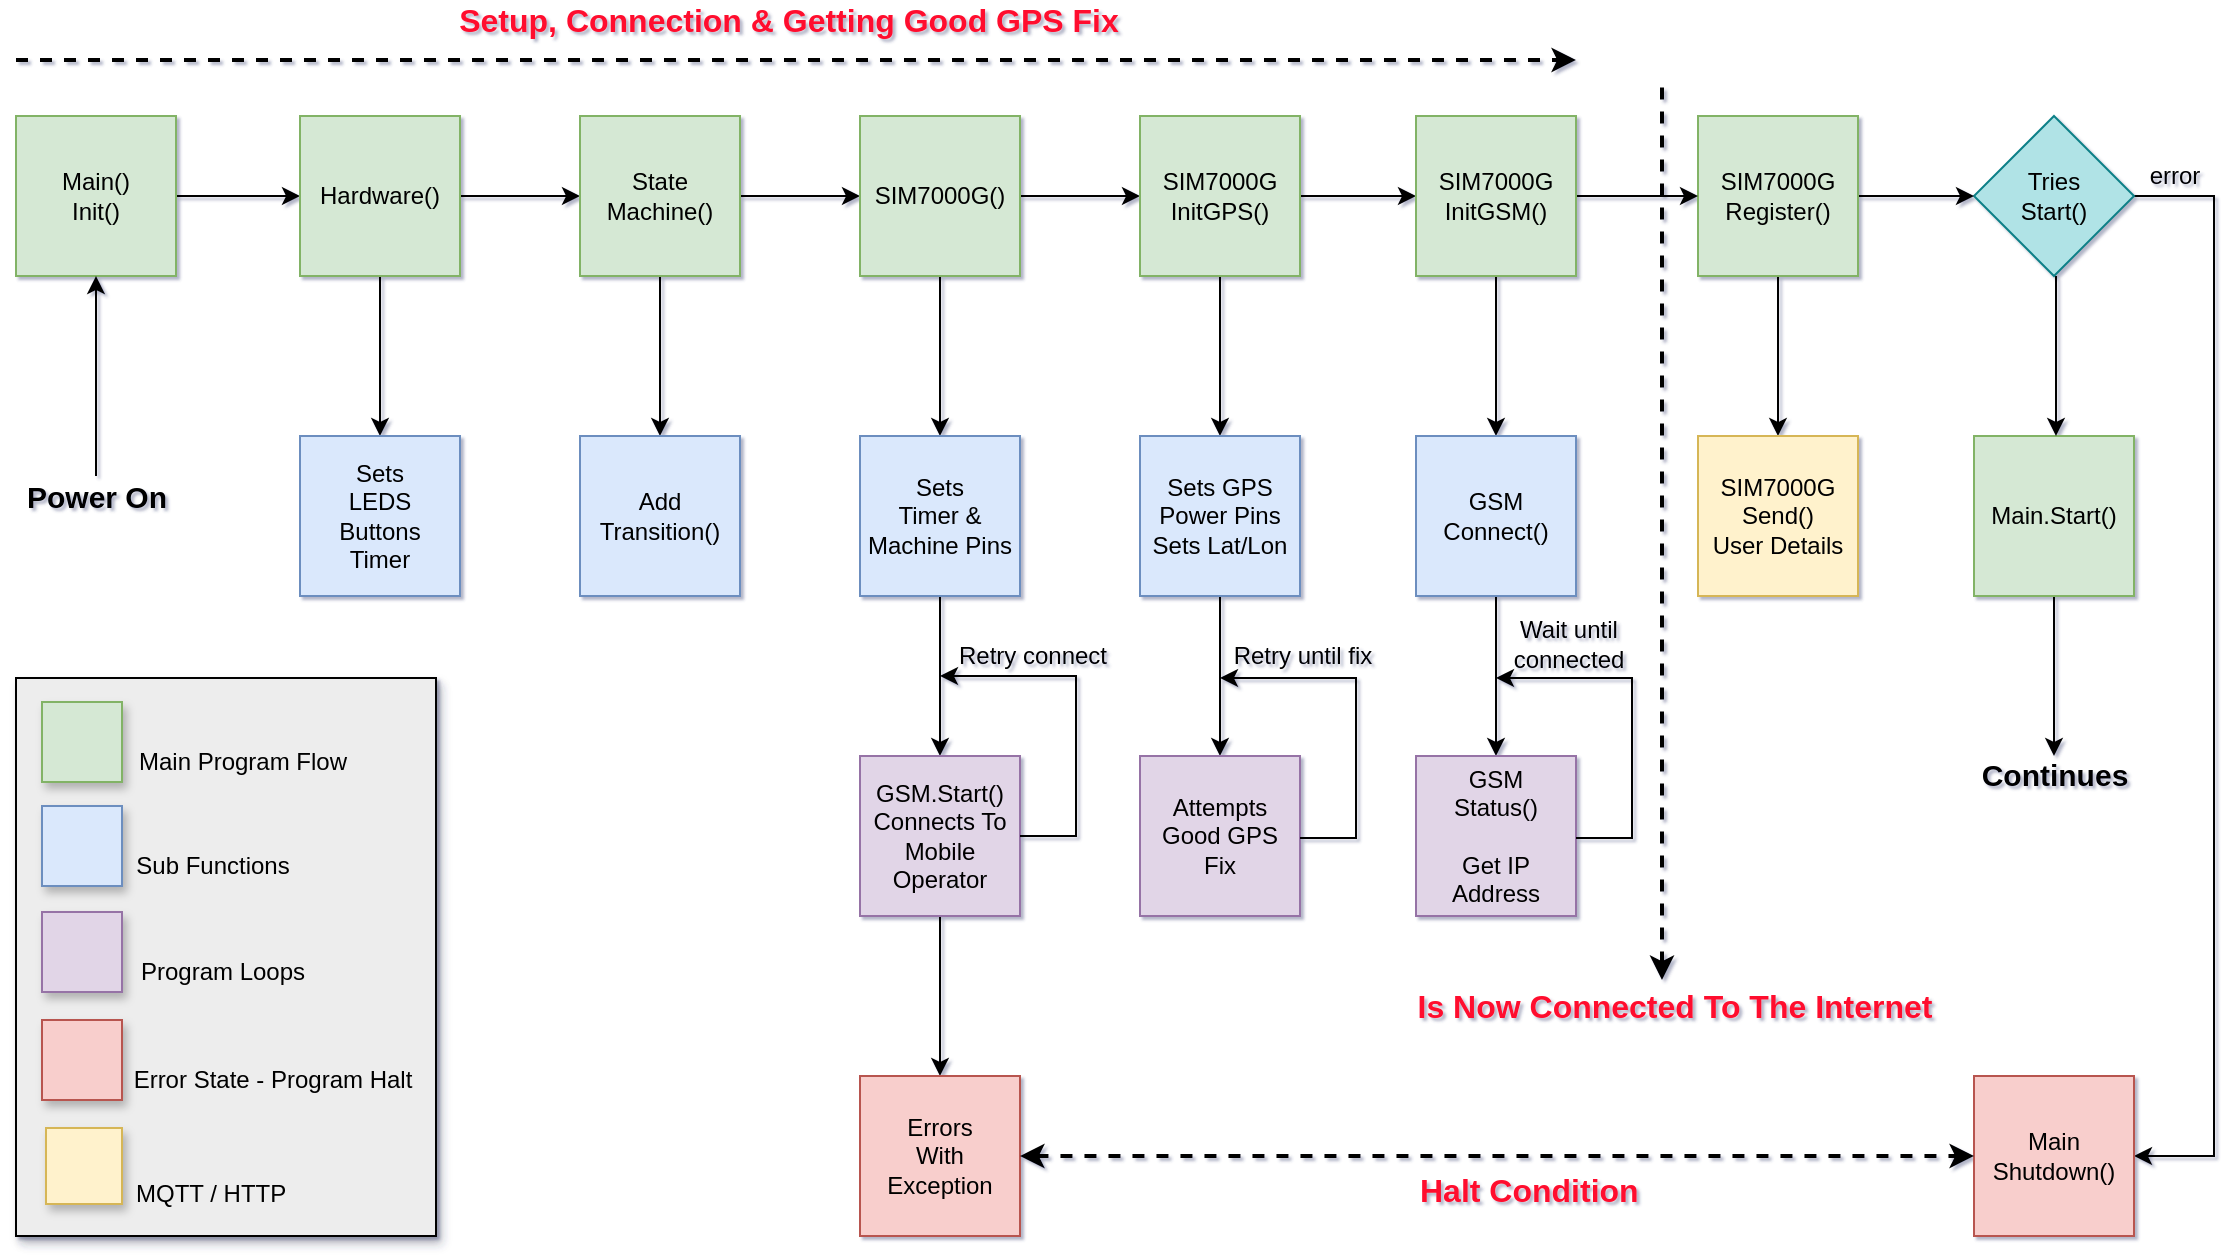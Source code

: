 <mxfile version="16.5.1" type="device"><diagram id="YP6MfUQKKnNm2DwwdcMG" name="Page-1"><mxGraphModel dx="1368" dy="878" grid="1" gridSize="10" guides="1" tooltips="1" connect="1" arrows="1" fold="1" page="1" pageScale="1" pageWidth="1169" pageHeight="827" math="0" shadow="1"><root><mxCell id="0"/><mxCell id="1" parent="0"/><mxCell id="TdlJrOMSgVkkrwS6ZZSj-10" value="" style="rounded=0;whiteSpace=wrap;html=1;fontSize=16;gradientColor=none;shadow=1;fillColor=#EDEDED;" vertex="1" parent="1"><mxGeometry x="40" y="369" width="210" height="279" as="geometry"/></mxCell><mxCell id="U00drlHAvI_l8ygT_lff-9" style="edgeStyle=orthogonalEdgeStyle;rounded=0;orthogonalLoop=1;jettySize=auto;html=1;entryX=0;entryY=0.5;entryDx=0;entryDy=0;" parent="1" source="U00drlHAvI_l8ygT_lff-1" target="U00drlHAvI_l8ygT_lff-7" edge="1"><mxGeometry relative="1" as="geometry"/></mxCell><mxCell id="U00drlHAvI_l8ygT_lff-1" value="Main()&lt;br&gt;Init()" style="whiteSpace=wrap;html=1;aspect=fixed;fillColor=#d5e8d4;strokeColor=#82b366;gradientColor=none;" parent="1" vertex="1"><mxGeometry x="40" y="88" width="80" height="80" as="geometry"/></mxCell><mxCell id="U00drlHAvI_l8ygT_lff-42" style="edgeStyle=orthogonalEdgeStyle;rounded=0;orthogonalLoop=1;jettySize=auto;html=1;" parent="1" source="U00drlHAvI_l8ygT_lff-2" edge="1"><mxGeometry relative="1" as="geometry"><mxPoint x="1059" y="408" as="targetPoint"/></mxGeometry></mxCell><mxCell id="U00drlHAvI_l8ygT_lff-2" value="Main.Start()" style="whiteSpace=wrap;html=1;aspect=fixed;fillColor=#d5e8d4;strokeColor=#82b366;" parent="1" vertex="1"><mxGeometry x="1019" y="248" width="80" height="80" as="geometry"/></mxCell><mxCell id="U00drlHAvI_l8ygT_lff-4" style="edgeStyle=orthogonalEdgeStyle;rounded=0;orthogonalLoop=1;jettySize=auto;html=1;entryX=0.5;entryY=0;entryDx=0;entryDy=0;" parent="1" edge="1"><mxGeometry relative="1" as="geometry"><mxPoint x="1060" y="168" as="sourcePoint"/><mxPoint x="1060" y="248" as="targetPoint"/></mxGeometry></mxCell><mxCell id="U00drlHAvI_l8ygT_lff-35" style="edgeStyle=orthogonalEdgeStyle;rounded=0;orthogonalLoop=1;jettySize=auto;html=1;entryX=1;entryY=0.5;entryDx=0;entryDy=0;" parent="1" source="U00drlHAvI_l8ygT_lff-3" target="U00drlHAvI_l8ygT_lff-34" edge="1"><mxGeometry relative="1" as="geometry"><Array as="points"><mxPoint x="1139" y="128"/><mxPoint x="1139" y="608"/></Array></mxGeometry></mxCell><mxCell id="U00drlHAvI_l8ygT_lff-3" value="Tries&lt;br&gt;Start()" style="rhombus;whiteSpace=wrap;html=1;fillColor=#b0e3e6;strokeColor=#0e8088;" parent="1" vertex="1"><mxGeometry x="1019" y="88" width="80" height="80" as="geometry"/></mxCell><mxCell id="U00drlHAvI_l8ygT_lff-6" value="error" style="text;html=1;align=center;verticalAlign=middle;resizable=0;points=[];autosize=1;strokeColor=none;fillColor=none;" parent="1" vertex="1"><mxGeometry x="1099" y="108" width="40" height="20" as="geometry"/></mxCell><mxCell id="U00drlHAvI_l8ygT_lff-10" style="edgeStyle=orthogonalEdgeStyle;rounded=0;orthogonalLoop=1;jettySize=auto;html=1;" parent="1" source="U00drlHAvI_l8ygT_lff-7" target="U00drlHAvI_l8ygT_lff-8" edge="1"><mxGeometry relative="1" as="geometry"/></mxCell><mxCell id="U00drlHAvI_l8ygT_lff-14" style="edgeStyle=orthogonalEdgeStyle;rounded=0;orthogonalLoop=1;jettySize=auto;html=1;entryX=0;entryY=0.5;entryDx=0;entryDy=0;" parent="1" source="U00drlHAvI_l8ygT_lff-7" target="U00drlHAvI_l8ygT_lff-11" edge="1"><mxGeometry relative="1" as="geometry"/></mxCell><mxCell id="U00drlHAvI_l8ygT_lff-7" value="Hardware()" style="whiteSpace=wrap;html=1;aspect=fixed;fillColor=#d5e8d4;strokeColor=#82b366;" parent="1" vertex="1"><mxGeometry x="182" y="88" width="80" height="80" as="geometry"/></mxCell><mxCell id="U00drlHAvI_l8ygT_lff-8" value="Sets&lt;br&gt;LEDS&lt;br&gt;Buttons&lt;br&gt;Timer" style="whiteSpace=wrap;html=1;aspect=fixed;fillColor=#dae8fc;strokeColor=#6c8ebf;" parent="1" vertex="1"><mxGeometry x="182" y="248" width="80" height="80" as="geometry"/></mxCell><mxCell id="U00drlHAvI_l8ygT_lff-13" style="edgeStyle=orthogonalEdgeStyle;rounded=0;orthogonalLoop=1;jettySize=auto;html=1;entryX=0.5;entryY=0;entryDx=0;entryDy=0;" parent="1" source="U00drlHAvI_l8ygT_lff-11" target="U00drlHAvI_l8ygT_lff-12" edge="1"><mxGeometry relative="1" as="geometry"/></mxCell><mxCell id="U00drlHAvI_l8ygT_lff-16" style="edgeStyle=orthogonalEdgeStyle;rounded=0;orthogonalLoop=1;jettySize=auto;html=1;entryX=0;entryY=0.5;entryDx=0;entryDy=0;" parent="1" source="U00drlHAvI_l8ygT_lff-11" target="U00drlHAvI_l8ygT_lff-15" edge="1"><mxGeometry relative="1" as="geometry"/></mxCell><mxCell id="U00drlHAvI_l8ygT_lff-11" value="State&lt;br&gt;Machine()" style="whiteSpace=wrap;html=1;aspect=fixed;fillColor=#d5e8d4;strokeColor=#82b366;" parent="1" vertex="1"><mxGeometry x="322" y="88" width="80" height="80" as="geometry"/></mxCell><mxCell id="U00drlHAvI_l8ygT_lff-12" value="Add&lt;br&gt;Transition()" style="whiteSpace=wrap;html=1;aspect=fixed;fillColor=#dae8fc;strokeColor=#6c8ebf;" parent="1" vertex="1"><mxGeometry x="322" y="248" width="80" height="80" as="geometry"/></mxCell><mxCell id="U00drlHAvI_l8ygT_lff-24" style="edgeStyle=orthogonalEdgeStyle;rounded=0;orthogonalLoop=1;jettySize=auto;html=1;exitX=0.5;exitY=1;exitDx=0;exitDy=0;entryX=0.5;entryY=0;entryDx=0;entryDy=0;" parent="1" source="U00drlHAvI_l8ygT_lff-15" target="U00drlHAvI_l8ygT_lff-17" edge="1"><mxGeometry relative="1" as="geometry"/></mxCell><mxCell id="U00drlHAvI_l8ygT_lff-26" style="edgeStyle=orthogonalEdgeStyle;rounded=0;orthogonalLoop=1;jettySize=auto;html=1;entryX=0;entryY=0.5;entryDx=0;entryDy=0;" parent="1" source="U00drlHAvI_l8ygT_lff-15" target="U00drlHAvI_l8ygT_lff-25" edge="1"><mxGeometry relative="1" as="geometry"/></mxCell><mxCell id="U00drlHAvI_l8ygT_lff-15" value="SIM7000G()" style="whiteSpace=wrap;html=1;aspect=fixed;fillColor=#d5e8d4;strokeColor=#82b366;" parent="1" vertex="1"><mxGeometry x="462" y="88" width="80" height="80" as="geometry"/></mxCell><mxCell id="U00drlHAvI_l8ygT_lff-19" style="edgeStyle=orthogonalEdgeStyle;rounded=0;orthogonalLoop=1;jettySize=auto;html=1;entryX=0.5;entryY=0;entryDx=0;entryDy=0;" parent="1" source="U00drlHAvI_l8ygT_lff-17" target="U00drlHAvI_l8ygT_lff-18" edge="1"><mxGeometry relative="1" as="geometry"/></mxCell><mxCell id="U00drlHAvI_l8ygT_lff-17" value="Sets&lt;br&gt;Timer &amp;amp;&lt;br&gt;Machine Pins" style="whiteSpace=wrap;html=1;aspect=fixed;fillColor=#dae8fc;strokeColor=#6c8ebf;" parent="1" vertex="1"><mxGeometry x="462" y="248" width="80" height="80" as="geometry"/></mxCell><mxCell id="U00drlHAvI_l8ygT_lff-23" style="edgeStyle=orthogonalEdgeStyle;rounded=0;orthogonalLoop=1;jettySize=auto;html=1;entryX=0.5;entryY=0;entryDx=0;entryDy=0;" parent="1" source="U00drlHAvI_l8ygT_lff-18" target="U00drlHAvI_l8ygT_lff-22" edge="1"><mxGeometry relative="1" as="geometry"/></mxCell><mxCell id="U00drlHAvI_l8ygT_lff-18" value="GSM.Start()&lt;br&gt;Connects To&lt;br&gt;Mobile&lt;br&gt;Operator" style="whiteSpace=wrap;html=1;aspect=fixed;fillColor=#e1d5e7;strokeColor=#9673a6;" parent="1" vertex="1"><mxGeometry x="462" y="408" width="80" height="80" as="geometry"/></mxCell><mxCell id="U00drlHAvI_l8ygT_lff-20" value="" style="endArrow=classic;html=1;rounded=0;exitX=1;exitY=0.5;exitDx=0;exitDy=0;" parent="1" source="U00drlHAvI_l8ygT_lff-18" edge="1"><mxGeometry width="50" height="50" relative="1" as="geometry"><mxPoint x="422" y="398" as="sourcePoint"/><mxPoint x="502" y="368" as="targetPoint"/><Array as="points"><mxPoint x="570" y="448"/><mxPoint x="570" y="418"/><mxPoint x="570" y="368"/></Array></mxGeometry></mxCell><mxCell id="U00drlHAvI_l8ygT_lff-21" value="Retry connect" style="text;html=1;align=center;verticalAlign=middle;resizable=0;points=[];autosize=1;strokeColor=none;fillColor=none;" parent="1" vertex="1"><mxGeometry x="503" y="348" width="90" height="20" as="geometry"/></mxCell><mxCell id="U00drlHAvI_l8ygT_lff-22" value="Errors&lt;br&gt;With&lt;br&gt;Exception" style="whiteSpace=wrap;html=1;aspect=fixed;fillColor=#f8cecc;strokeColor=#b85450;" parent="1" vertex="1"><mxGeometry x="462" y="568" width="80" height="80" as="geometry"/></mxCell><mxCell id="U00drlHAvI_l8ygT_lff-28" style="edgeStyle=orthogonalEdgeStyle;rounded=0;orthogonalLoop=1;jettySize=auto;html=1;entryX=0.5;entryY=0;entryDx=0;entryDy=0;" parent="1" source="U00drlHAvI_l8ygT_lff-25" target="U00drlHAvI_l8ygT_lff-27" edge="1"><mxGeometry relative="1" as="geometry"/></mxCell><mxCell id="Hc01yn0TxI8XJFy_XOo_-10" value="" style="edgeStyle=orthogonalEdgeStyle;rounded=0;orthogonalLoop=1;jettySize=auto;html=1;" parent="1" source="U00drlHAvI_l8ygT_lff-25" target="Hc01yn0TxI8XJFy_XOo_-4" edge="1"><mxGeometry relative="1" as="geometry"/></mxCell><mxCell id="U00drlHAvI_l8ygT_lff-25" value="SIM7000G&lt;br&gt;InitGPS()" style="whiteSpace=wrap;html=1;aspect=fixed;fillColor=#d5e8d4;strokeColor=#82b366;" parent="1" vertex="1"><mxGeometry x="602" y="88" width="80" height="80" as="geometry"/></mxCell><mxCell id="U00drlHAvI_l8ygT_lff-37" style="edgeStyle=orthogonalEdgeStyle;rounded=0;orthogonalLoop=1;jettySize=auto;html=1;entryX=0.5;entryY=0;entryDx=0;entryDy=0;" parent="1" source="U00drlHAvI_l8ygT_lff-27" target="U00drlHAvI_l8ygT_lff-36" edge="1"><mxGeometry relative="1" as="geometry"/></mxCell><mxCell id="U00drlHAvI_l8ygT_lff-27" value="Sets GPS&lt;br&gt;Power Pins&lt;br&gt;Sets Lat/Lon" style="whiteSpace=wrap;html=1;aspect=fixed;fillColor=#dae8fc;strokeColor=#6c8ebf;" parent="1" vertex="1"><mxGeometry x="602" y="248" width="80" height="80" as="geometry"/></mxCell><mxCell id="U00drlHAvI_l8ygT_lff-31" style="edgeStyle=orthogonalEdgeStyle;rounded=0;orthogonalLoop=1;jettySize=auto;html=1;entryX=0.5;entryY=0;entryDx=0;entryDy=0;" parent="1" source="U00drlHAvI_l8ygT_lff-29" target="U00drlHAvI_l8ygT_lff-30" edge="1"><mxGeometry relative="1" as="geometry"/></mxCell><mxCell id="U00drlHAvI_l8ygT_lff-33" style="edgeStyle=orthogonalEdgeStyle;rounded=0;orthogonalLoop=1;jettySize=auto;html=1;entryX=0;entryY=0.5;entryDx=0;entryDy=0;" parent="1" source="U00drlHAvI_l8ygT_lff-29" target="U00drlHAvI_l8ygT_lff-3" edge="1"><mxGeometry relative="1" as="geometry"/></mxCell><mxCell id="U00drlHAvI_l8ygT_lff-29" value="SIM7000G&lt;br&gt;Register()" style="whiteSpace=wrap;html=1;aspect=fixed;fillColor=#d5e8d4;strokeColor=#82b366;" parent="1" vertex="1"><mxGeometry x="881" y="88" width="80" height="80" as="geometry"/></mxCell><mxCell id="U00drlHAvI_l8ygT_lff-30" value="SIM7000G&lt;br&gt;Send()&lt;br&gt;User Details" style="whiteSpace=wrap;html=1;aspect=fixed;fillColor=#fff2cc;strokeColor=#d6b656;" parent="1" vertex="1"><mxGeometry x="881" y="248" width="80" height="80" as="geometry"/></mxCell><mxCell id="U00drlHAvI_l8ygT_lff-34" value="Main&lt;br&gt;Shutdown()" style="whiteSpace=wrap;html=1;aspect=fixed;fillColor=#f8cecc;strokeColor=#b85450;" parent="1" vertex="1"><mxGeometry x="1019" y="568" width="80" height="80" as="geometry"/></mxCell><mxCell id="U00drlHAvI_l8ygT_lff-36" value="Attempts&lt;br&gt;Good GPS&lt;br&gt;Fix" style="whiteSpace=wrap;html=1;aspect=fixed;fillColor=#e1d5e7;strokeColor=#9673a6;" parent="1" vertex="1"><mxGeometry x="602" y="408" width="80" height="80" as="geometry"/></mxCell><mxCell id="U00drlHAvI_l8ygT_lff-41" value="Retry until fix" style="text;html=1;align=center;verticalAlign=middle;resizable=0;points=[];autosize=1;strokeColor=none;fillColor=none;" parent="1" vertex="1"><mxGeometry x="643" y="348" width="80" height="20" as="geometry"/></mxCell><mxCell id="U00drlHAvI_l8ygT_lff-43" value="&lt;b&gt;&lt;font style=&quot;font-size: 15px&quot;&gt;Continues&lt;/font&gt;&lt;/b&gt;" style="text;html=1;align=center;verticalAlign=middle;resizable=0;points=[];autosize=1;strokeColor=none;fillColor=none;" parent="1" vertex="1"><mxGeometry x="1014" y="407" width="90" height="20" as="geometry"/></mxCell><mxCell id="U00drlHAvI_l8ygT_lff-45" style="edgeStyle=orthogonalEdgeStyle;rounded=0;orthogonalLoop=1;jettySize=auto;html=1;entryX=0.5;entryY=1;entryDx=0;entryDy=0;fontSize=15;" parent="1" source="U00drlHAvI_l8ygT_lff-44" target="U00drlHAvI_l8ygT_lff-1" edge="1"><mxGeometry relative="1" as="geometry"/></mxCell><mxCell id="U00drlHAvI_l8ygT_lff-44" value="&lt;b&gt;&lt;font style=&quot;font-size: 15px&quot;&gt;Power On&lt;/font&gt;&lt;/b&gt;" style="text;html=1;align=center;verticalAlign=middle;resizable=0;points=[];autosize=1;strokeColor=none;fillColor=none;" parent="1" vertex="1"><mxGeometry x="35" y="268" width="90" height="20" as="geometry"/></mxCell><mxCell id="Hc01yn0TxI8XJFy_XOo_-3" value="" style="endArrow=classic;html=1;rounded=0;exitX=1;exitY=0.5;exitDx=0;exitDy=0;" parent="1" edge="1"><mxGeometry width="50" height="50" relative="1" as="geometry"><mxPoint x="682" y="449" as="sourcePoint"/><mxPoint x="642" y="369" as="targetPoint"/><Array as="points"><mxPoint x="710" y="449"/><mxPoint x="710" y="419"/><mxPoint x="710" y="369"/></Array></mxGeometry></mxCell><mxCell id="Hc01yn0TxI8XJFy_XOo_-9" value="" style="edgeStyle=orthogonalEdgeStyle;rounded=0;orthogonalLoop=1;jettySize=auto;html=1;" parent="1" source="Hc01yn0TxI8XJFy_XOo_-4" target="Hc01yn0TxI8XJFy_XOo_-5" edge="1"><mxGeometry relative="1" as="geometry"/></mxCell><mxCell id="Hc01yn0TxI8XJFy_XOo_-11" value="" style="edgeStyle=orthogonalEdgeStyle;rounded=0;orthogonalLoop=1;jettySize=auto;html=1;" parent="1" source="Hc01yn0TxI8XJFy_XOo_-4" target="U00drlHAvI_l8ygT_lff-29" edge="1"><mxGeometry relative="1" as="geometry"/></mxCell><mxCell id="Hc01yn0TxI8XJFy_XOo_-4" value="SIM7000G&lt;br&gt;InitGSM()" style="whiteSpace=wrap;html=1;aspect=fixed;fillColor=#d5e8d4;strokeColor=#82b366;" parent="1" vertex="1"><mxGeometry x="740" y="88" width="80" height="80" as="geometry"/></mxCell><mxCell id="Hc01yn0TxI8XJFy_XOo_-12" value="" style="edgeStyle=orthogonalEdgeStyle;rounded=0;orthogonalLoop=1;jettySize=auto;html=1;" parent="1" source="Hc01yn0TxI8XJFy_XOo_-5" target="Hc01yn0TxI8XJFy_XOo_-6" edge="1"><mxGeometry relative="1" as="geometry"/></mxCell><mxCell id="Hc01yn0TxI8XJFy_XOo_-5" value="GSM&lt;br&gt;Connect()" style="whiteSpace=wrap;html=1;aspect=fixed;fillColor=#dae8fc;strokeColor=#6c8ebf;" parent="1" vertex="1"><mxGeometry x="740" y="248" width="80" height="80" as="geometry"/></mxCell><mxCell id="Hc01yn0TxI8XJFy_XOo_-6" value="GSM&lt;br&gt;Status()&lt;br&gt;&lt;br&gt;Get IP Address" style="whiteSpace=wrap;html=1;aspect=fixed;fillColor=#e1d5e7;strokeColor=#9673a6;" parent="1" vertex="1"><mxGeometry x="740" y="408" width="80" height="80" as="geometry"/></mxCell><mxCell id="Hc01yn0TxI8XJFy_XOo_-7" value="Wait until&lt;br&gt;connected" style="text;html=1;align=center;verticalAlign=middle;resizable=0;points=[];autosize=1;strokeColor=none;fillColor=none;" parent="1" vertex="1"><mxGeometry x="781" y="337" width="70" height="30" as="geometry"/></mxCell><mxCell id="Hc01yn0TxI8XJFy_XOo_-8" value="" style="endArrow=classic;html=1;rounded=0;exitX=1;exitY=0.5;exitDx=0;exitDy=0;" parent="1" edge="1"><mxGeometry width="50" height="50" relative="1" as="geometry"><mxPoint x="820" y="449" as="sourcePoint"/><mxPoint x="780" y="369" as="targetPoint"/><Array as="points"><mxPoint x="848" y="449"/><mxPoint x="848" y="419"/><mxPoint x="848" y="369"/></Array></mxGeometry></mxCell><mxCell id="Hc01yn0TxI8XJFy_XOo_-14" value="" style="endArrow=none;dashed=1;html=1;rounded=0;strokeWidth=2;strokeColor=#000000;endFill=0;startArrow=classic;startFill=1;" parent="1" edge="1"><mxGeometry width="50" height="50" relative="1" as="geometry"><mxPoint x="863" y="520" as="sourcePoint"/><mxPoint x="863" y="68" as="targetPoint"/></mxGeometry></mxCell><mxCell id="Hc01yn0TxI8XJFy_XOo_-15" value="&lt;font style=&quot;font-size: 16px&quot; color=&quot;#ff0d2d&quot;&gt;&lt;b&gt;Is Now Connected To The Internet&lt;/b&gt;&lt;/font&gt;" style="text;html=1;align=center;verticalAlign=middle;resizable=0;points=[];autosize=1;strokeColor=none;fillColor=none;" parent="1" vertex="1"><mxGeometry x="734" y="522.5" width="270" height="20" as="geometry"/></mxCell><mxCell id="Hc01yn0TxI8XJFy_XOo_-16" value="" style="endArrow=classic;dashed=1;html=1;rounded=0;fontSize=16;fontColor=#FF0D2D;strokeColor=#000000;strokeWidth=2;startArrow=none;startFill=0;endFill=1;" parent="1" edge="1"><mxGeometry width="50" height="50" relative="1" as="geometry"><mxPoint x="40" y="60" as="sourcePoint"/><mxPoint x="820" y="60" as="targetPoint"/></mxGeometry></mxCell><mxCell id="Hc01yn0TxI8XJFy_XOo_-17" value="&lt;font style=&quot;font-size: 16px&quot; color=&quot;#ff0d2d&quot;&gt;&lt;b&gt;Setup, Connection &amp;amp; Getting Good GPS Fix&lt;/b&gt;&lt;/font&gt;" style="text;html=1;align=center;verticalAlign=middle;resizable=0;points=[];autosize=1;strokeColor=none;fillColor=none;" parent="1" vertex="1"><mxGeometry x="251" y="30" width="350" height="20" as="geometry"/></mxCell><mxCell id="TdlJrOMSgVkkrwS6ZZSj-1" value="" style="whiteSpace=wrap;html=1;aspect=fixed;fillColor=#d5e8d4;strokeColor=#82b366;shadow=1;" vertex="1" parent="1"><mxGeometry x="53" y="381" width="40" height="40" as="geometry"/></mxCell><mxCell id="TdlJrOMSgVkkrwS6ZZSj-2" value="" style="whiteSpace=wrap;html=1;aspect=fixed;fillColor=#dae8fc;strokeColor=#6c8ebf;shadow=1;" vertex="1" parent="1"><mxGeometry x="53" y="433" width="40" height="40" as="geometry"/></mxCell><mxCell id="TdlJrOMSgVkkrwS6ZZSj-3" value="" style="whiteSpace=wrap;html=1;aspect=fixed;fillColor=#e1d5e7;strokeColor=#9673a6;shadow=1;" vertex="1" parent="1"><mxGeometry x="53" y="486" width="40" height="40" as="geometry"/></mxCell><mxCell id="TdlJrOMSgVkkrwS6ZZSj-4" value="" style="whiteSpace=wrap;html=1;aspect=fixed;fillColor=#f8cecc;strokeColor=#b85450;shadow=1;" vertex="1" parent="1"><mxGeometry x="53" y="540" width="40" height="40" as="geometry"/></mxCell><mxCell id="TdlJrOMSgVkkrwS6ZZSj-5" value="Main Program Flow" style="text;html=1;align=center;verticalAlign=middle;resizable=0;points=[];autosize=1;strokeColor=none;fillColor=none;" vertex="1" parent="1"><mxGeometry x="93" y="401" width="120" height="20" as="geometry"/></mxCell><mxCell id="TdlJrOMSgVkkrwS6ZZSj-6" value="Sub Functions" style="text;html=1;align=center;verticalAlign=middle;resizable=0;points=[];autosize=1;strokeColor=none;fillColor=none;" vertex="1" parent="1"><mxGeometry x="93" y="453" width="90" height="20" as="geometry"/></mxCell><mxCell id="TdlJrOMSgVkkrwS6ZZSj-7" value="Program Loops" style="text;html=1;align=center;verticalAlign=middle;resizable=0;points=[];autosize=1;strokeColor=none;fillColor=none;" vertex="1" parent="1"><mxGeometry x="93" y="506" width="100" height="20" as="geometry"/></mxCell><mxCell id="TdlJrOMSgVkkrwS6ZZSj-8" value="Error State - Program Halt" style="text;html=1;align=center;verticalAlign=middle;resizable=0;points=[];autosize=1;strokeColor=none;fillColor=none;" vertex="1" parent="1"><mxGeometry x="93" y="560" width="150" height="20" as="geometry"/></mxCell><mxCell id="TdlJrOMSgVkkrwS6ZZSj-11" value="" style="whiteSpace=wrap;html=1;aspect=fixed;shadow=1;fontSize=16;fillColor=#fff2cc;strokeColor=#d6b656;" vertex="1" parent="1"><mxGeometry x="55" y="594" width="38" height="38" as="geometry"/></mxCell><mxCell id="TdlJrOMSgVkkrwS6ZZSj-13" value="&lt;font style=&quot;font-size: 12px&quot;&gt;MQTT / HTTP&lt;/font&gt;" style="text;html=1;align=left;verticalAlign=middle;resizable=0;points=[];autosize=1;strokeColor=none;fillColor=none;fontSize=15;" vertex="1" parent="1"><mxGeometry x="98" y="615" width="90" height="20" as="geometry"/></mxCell><mxCell id="TdlJrOMSgVkkrwS6ZZSj-15" value="" style="endArrow=classic;dashed=1;html=1;rounded=0;fontSize=16;fontColor=#FF0D2D;strokeColor=#000000;strokeWidth=2;startArrow=classic;startFill=1;endFill=1;exitX=1;exitY=0.5;exitDx=0;exitDy=0;entryX=0;entryY=0.5;entryDx=0;entryDy=0;" edge="1" parent="1" source="U00drlHAvI_l8ygT_lff-22" target="U00drlHAvI_l8ygT_lff-34"><mxGeometry width="50" height="50" relative="1" as="geometry"><mxPoint x="462" y="704" as="sourcePoint"/><mxPoint x="1100" y="704" as="targetPoint"/></mxGeometry></mxCell><mxCell id="TdlJrOMSgVkkrwS6ZZSj-16" value="&lt;b&gt;&lt;font style=&quot;font-size: 16px&quot; color=&quot;#ff0d2d&quot;&gt;Halt Condition&lt;/font&gt;&lt;/b&gt;" style="text;html=1;align=left;verticalAlign=middle;resizable=0;points=[];autosize=1;strokeColor=none;fillColor=none;fontSize=15;shadow=1;" vertex="1" parent="1"><mxGeometry x="740" y="615" width="120" height="20" as="geometry"/></mxCell></root></mxGraphModel></diagram></mxfile>